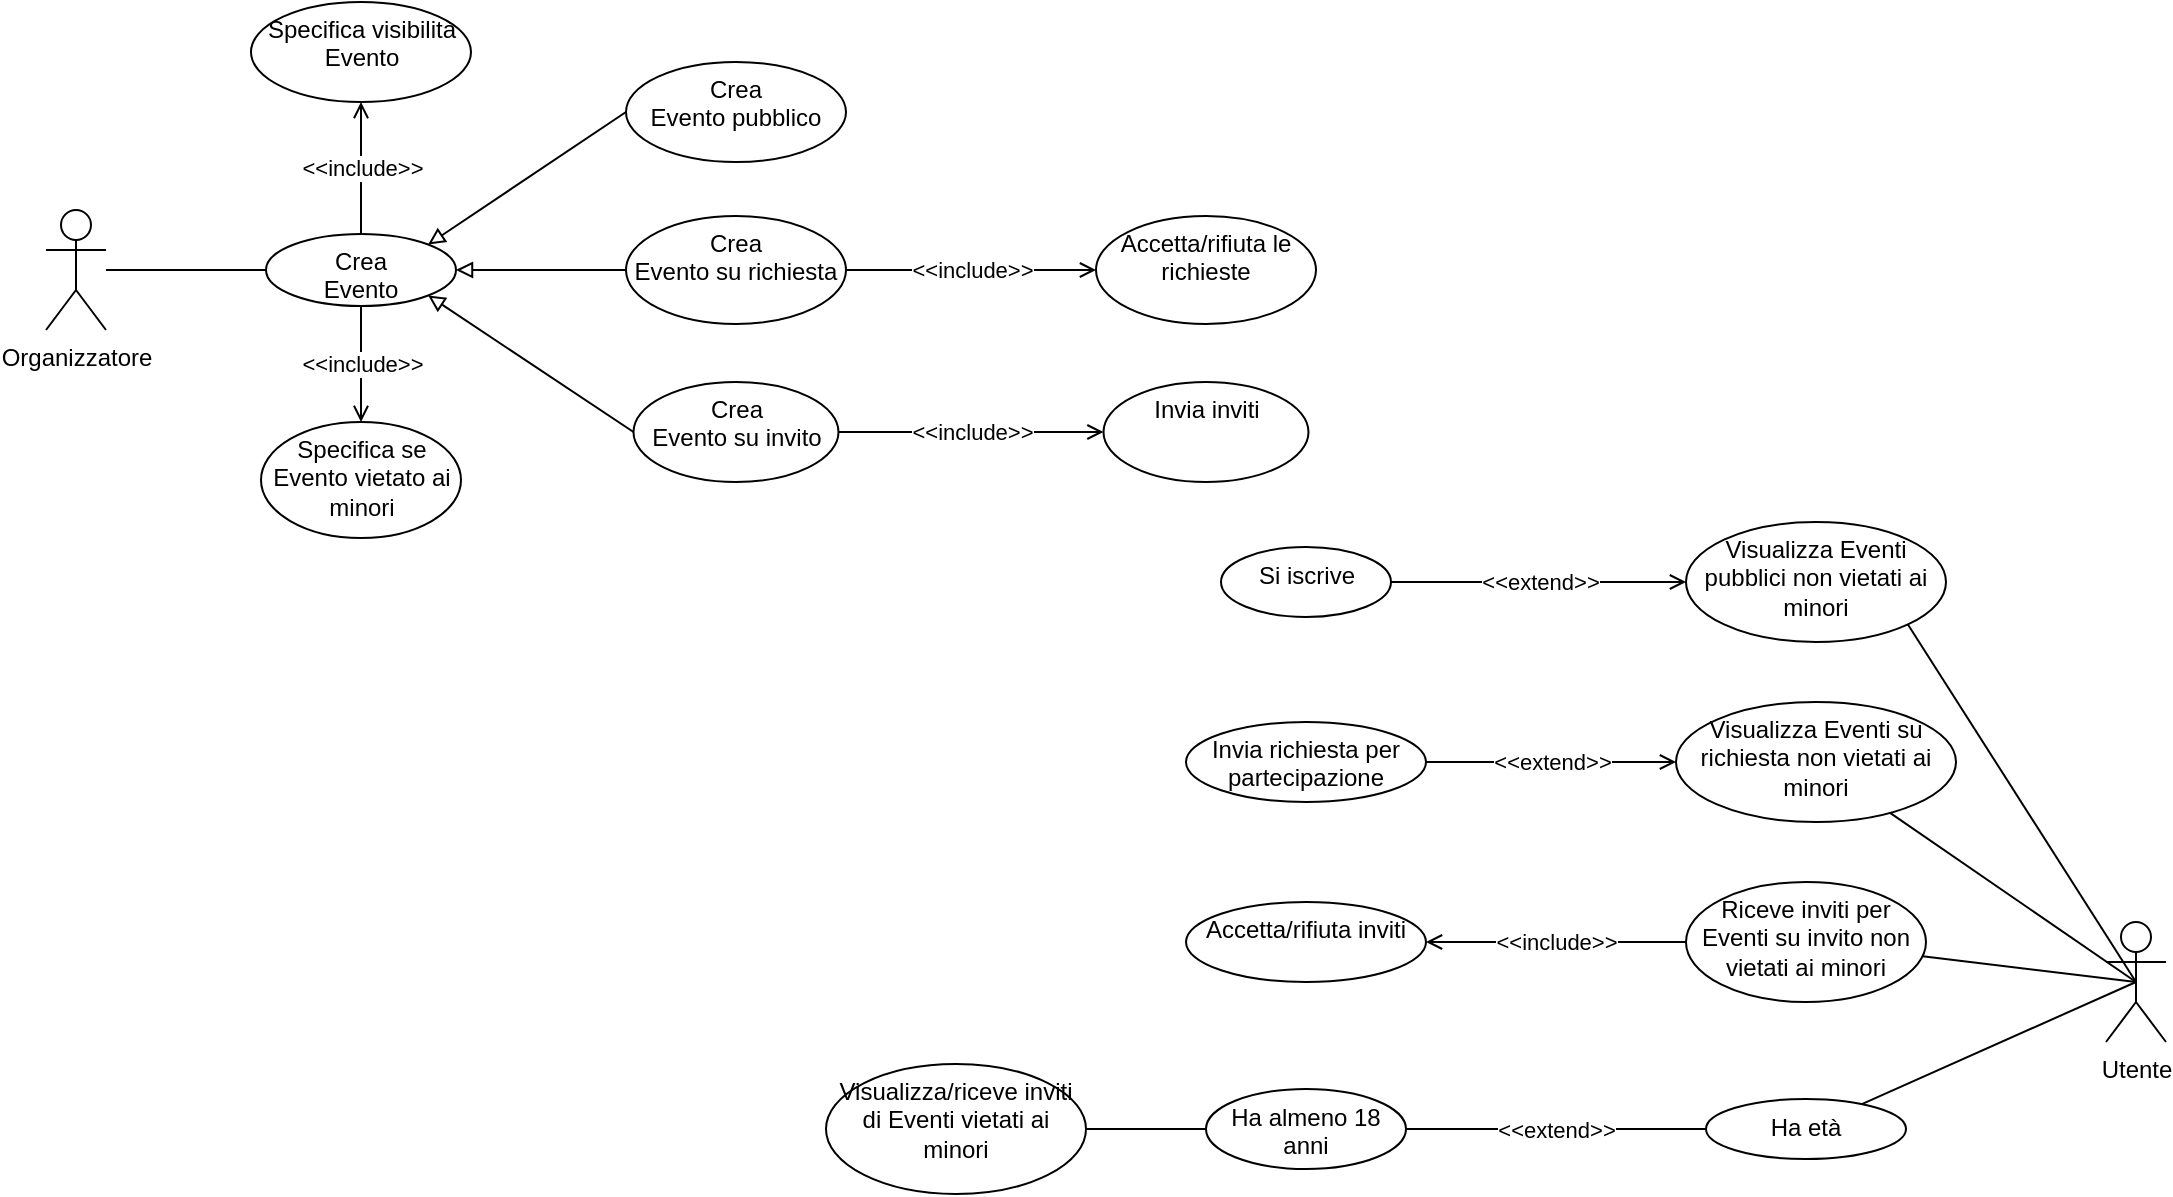 <mxfile version="20.5.1" type="device"><diagram id="lX9XE5KJlZ_C2U49GPRj" name="Page-1"><mxGraphModel dx="2194" dy="1183" grid="1" gridSize="10" guides="1" tooltips="1" connect="1" arrows="1" fold="1" page="1" pageScale="1" pageWidth="1169" pageHeight="827" math="0" shadow="0"><root><mxCell id="0"/><mxCell id="1" parent="0"/><mxCell id="6ETEDe5-5-bqCXJ3CksE-7" style="rounded=0;orthogonalLoop=1;jettySize=auto;html=1;entryX=0;entryY=0.5;entryDx=0;entryDy=0;endArrow=none;endFill=0;" parent="1" source="6ETEDe5-5-bqCXJ3CksE-1" target="6ETEDe5-5-bqCXJ3CksE-6" edge="1"><mxGeometry relative="1" as="geometry"/></mxCell><mxCell id="6ETEDe5-5-bqCXJ3CksE-1" value="Organizzatore" style="shape=umlActor;verticalLabelPosition=bottom;verticalAlign=top;html=1;outlineConnect=0;" parent="1" vertex="1"><mxGeometry x="50" y="194" width="30" height="60" as="geometry"/></mxCell><mxCell id="NgJcIujk_bwcAy1SaLKO-16" value="" style="edgeStyle=none;rounded=0;orthogonalLoop=1;jettySize=auto;html=1;endArrow=none;endFill=0;exitX=0.5;exitY=0.5;exitDx=0;exitDy=0;exitPerimeter=0;entryX=1;entryY=1;entryDx=0;entryDy=0;" edge="1" parent="1" source="6ETEDe5-5-bqCXJ3CksE-5" target="NgJcIujk_bwcAy1SaLKO-15"><mxGeometry relative="1" as="geometry"/></mxCell><mxCell id="6ETEDe5-5-bqCXJ3CksE-5" value="Utente" style="shape=umlActor;verticalLabelPosition=bottom;verticalAlign=top;html=1;outlineConnect=0;" parent="1" vertex="1"><mxGeometry x="1080" y="550" width="30" height="60" as="geometry"/></mxCell><mxCell id="NgJcIujk_bwcAy1SaLKO-2" value="" style="rounded=0;orthogonalLoop=1;jettySize=auto;html=1;endArrow=block;endFill=0;exitX=0;exitY=0.5;exitDx=0;exitDy=0;entryX=1;entryY=0;entryDx=0;entryDy=0;" edge="1" parent="1" source="NgJcIujk_bwcAy1SaLKO-1" target="6ETEDe5-5-bqCXJ3CksE-6"><mxGeometry relative="1" as="geometry"/></mxCell><mxCell id="NgJcIujk_bwcAy1SaLKO-8" value="&amp;lt;&amp;lt;include&amp;gt;&amp;gt;" style="edgeStyle=none;rounded=0;orthogonalLoop=1;jettySize=auto;html=1;endArrow=open;endFill=0;" edge="1" parent="1" source="6ETEDe5-5-bqCXJ3CksE-6" target="NgJcIujk_bwcAy1SaLKO-7"><mxGeometry relative="1" as="geometry"/></mxCell><mxCell id="NgJcIujk_bwcAy1SaLKO-29" value="&amp;lt;&amp;lt;include&amp;gt;&amp;gt;" style="edgeStyle=none;rounded=0;orthogonalLoop=1;jettySize=auto;html=1;endArrow=open;endFill=0;" edge="1" parent="1" source="6ETEDe5-5-bqCXJ3CksE-6" target="NgJcIujk_bwcAy1SaLKO-28"><mxGeometry relative="1" as="geometry"/></mxCell><mxCell id="6ETEDe5-5-bqCXJ3CksE-6" value="Crea&lt;br&gt;Evento" style="ellipse;whiteSpace=wrap;html=1;verticalAlign=top;" parent="1" vertex="1"><mxGeometry x="160" y="206" width="95" height="36" as="geometry"/></mxCell><mxCell id="NgJcIujk_bwcAy1SaLKO-1" value="Crea&lt;br&gt;Evento pubblico" style="ellipse;whiteSpace=wrap;html=1;verticalAlign=top;" vertex="1" parent="1"><mxGeometry x="340" y="120" width="110" height="50" as="geometry"/></mxCell><mxCell id="NgJcIujk_bwcAy1SaLKO-5" value="" style="edgeStyle=none;rounded=0;orthogonalLoop=1;jettySize=auto;html=1;endArrow=block;endFill=0;" edge="1" parent="1" source="NgJcIujk_bwcAy1SaLKO-3" target="6ETEDe5-5-bqCXJ3CksE-6"><mxGeometry relative="1" as="geometry"/></mxCell><mxCell id="NgJcIujk_bwcAy1SaLKO-11" value="&amp;lt;&amp;lt;include&amp;gt;&amp;gt;" style="edgeStyle=none;rounded=0;orthogonalLoop=1;jettySize=auto;html=1;endArrow=open;endFill=0;" edge="1" parent="1" source="NgJcIujk_bwcAy1SaLKO-3" target="NgJcIujk_bwcAy1SaLKO-10"><mxGeometry relative="1" as="geometry"/></mxCell><mxCell id="NgJcIujk_bwcAy1SaLKO-3" value="Crea&lt;br&gt;Evento su richiesta" style="ellipse;whiteSpace=wrap;html=1;verticalAlign=top;" vertex="1" parent="1"><mxGeometry x="340" y="197" width="110" height="54" as="geometry"/></mxCell><mxCell id="NgJcIujk_bwcAy1SaLKO-6" style="edgeStyle=none;rounded=0;orthogonalLoop=1;jettySize=auto;html=1;entryX=1;entryY=1;entryDx=0;entryDy=0;endArrow=block;endFill=0;exitX=0;exitY=0.5;exitDx=0;exitDy=0;" edge="1" parent="1" source="NgJcIujk_bwcAy1SaLKO-4" target="6ETEDe5-5-bqCXJ3CksE-6"><mxGeometry relative="1" as="geometry"/></mxCell><mxCell id="NgJcIujk_bwcAy1SaLKO-13" value="&amp;lt;&amp;lt;include&amp;gt;&amp;gt;" style="edgeStyle=none;rounded=0;orthogonalLoop=1;jettySize=auto;html=1;endArrow=open;endFill=0;" edge="1" parent="1" source="NgJcIujk_bwcAy1SaLKO-4" target="NgJcIujk_bwcAy1SaLKO-12"><mxGeometry relative="1" as="geometry"/></mxCell><mxCell id="NgJcIujk_bwcAy1SaLKO-4" value="Crea&lt;br&gt;Evento su invito" style="ellipse;whiteSpace=wrap;html=1;verticalAlign=top;" vertex="1" parent="1"><mxGeometry x="343.75" y="280" width="102.5" height="50" as="geometry"/></mxCell><mxCell id="NgJcIujk_bwcAy1SaLKO-7" value="Specifica visibilità Evento" style="ellipse;whiteSpace=wrap;html=1;verticalAlign=top;" vertex="1" parent="1"><mxGeometry x="152.5" y="90" width="110" height="50" as="geometry"/></mxCell><mxCell id="NgJcIujk_bwcAy1SaLKO-10" value="Accetta/rifiuta le richieste" style="ellipse;whiteSpace=wrap;html=1;verticalAlign=top;" vertex="1" parent="1"><mxGeometry x="575" y="197" width="110" height="54" as="geometry"/></mxCell><mxCell id="NgJcIujk_bwcAy1SaLKO-12" value="Invia inviti" style="ellipse;whiteSpace=wrap;html=1;verticalAlign=top;" vertex="1" parent="1"><mxGeometry x="578.75" y="280" width="102.5" height="50" as="geometry"/></mxCell><mxCell id="NgJcIujk_bwcAy1SaLKO-22" value="&amp;lt;&amp;lt;extend&amp;gt;&amp;gt;" style="edgeStyle=none;rounded=0;orthogonalLoop=1;jettySize=auto;html=1;endArrow=open;endFill=0;" edge="1" parent="1" source="NgJcIujk_bwcAy1SaLKO-21" target="NgJcIujk_bwcAy1SaLKO-15"><mxGeometry relative="1" as="geometry"/></mxCell><mxCell id="NgJcIujk_bwcAy1SaLKO-15" value="Visualizza Eventi pubblici non vietati ai minori" style="ellipse;whiteSpace=wrap;html=1;verticalAlign=top;" vertex="1" parent="1"><mxGeometry x="870" y="350" width="130" height="60" as="geometry"/></mxCell><mxCell id="NgJcIujk_bwcAy1SaLKO-18" style="edgeStyle=none;rounded=0;orthogonalLoop=1;jettySize=auto;html=1;entryX=0.5;entryY=0.5;entryDx=0;entryDy=0;entryPerimeter=0;endArrow=none;endFill=0;" edge="1" parent="1" source="NgJcIujk_bwcAy1SaLKO-17" target="6ETEDe5-5-bqCXJ3CksE-5"><mxGeometry relative="1" as="geometry"/></mxCell><mxCell id="NgJcIujk_bwcAy1SaLKO-24" value="&amp;lt;&amp;lt;extend&amp;gt;&amp;gt;" style="edgeStyle=none;rounded=0;orthogonalLoop=1;jettySize=auto;html=1;endArrow=open;endFill=0;" edge="1" parent="1" source="NgJcIujk_bwcAy1SaLKO-23" target="NgJcIujk_bwcAy1SaLKO-17"><mxGeometry relative="1" as="geometry"/></mxCell><mxCell id="NgJcIujk_bwcAy1SaLKO-17" value="Visualizza Eventi su richiesta non vietati ai minori" style="ellipse;whiteSpace=wrap;html=1;verticalAlign=top;" vertex="1" parent="1"><mxGeometry x="865" y="440" width="140" height="60" as="geometry"/></mxCell><mxCell id="NgJcIujk_bwcAy1SaLKO-20" style="edgeStyle=none;rounded=0;orthogonalLoop=1;jettySize=auto;html=1;entryX=0.5;entryY=0.5;entryDx=0;entryDy=0;entryPerimeter=0;endArrow=none;endFill=0;" edge="1" parent="1" source="NgJcIujk_bwcAy1SaLKO-19" target="6ETEDe5-5-bqCXJ3CksE-5"><mxGeometry relative="1" as="geometry"/></mxCell><mxCell id="NgJcIujk_bwcAy1SaLKO-26" value="&amp;lt;&amp;lt;include&amp;gt;&amp;gt;" style="edgeStyle=none;rounded=0;orthogonalLoop=1;jettySize=auto;html=1;endArrow=open;endFill=0;" edge="1" parent="1" source="NgJcIujk_bwcAy1SaLKO-19" target="NgJcIujk_bwcAy1SaLKO-25"><mxGeometry relative="1" as="geometry"/></mxCell><mxCell id="NgJcIujk_bwcAy1SaLKO-19" value="Riceve inviti per Eventi su invito non vietati ai minori" style="ellipse;whiteSpace=wrap;html=1;verticalAlign=top;" vertex="1" parent="1"><mxGeometry x="870" y="530" width="120" height="60" as="geometry"/></mxCell><mxCell id="NgJcIujk_bwcAy1SaLKO-21" value="Si iscrive" style="ellipse;whiteSpace=wrap;html=1;verticalAlign=top;" vertex="1" parent="1"><mxGeometry x="637.5" y="362.5" width="85" height="35" as="geometry"/></mxCell><mxCell id="NgJcIujk_bwcAy1SaLKO-23" value="Invia richiesta per partecipazione" style="ellipse;whiteSpace=wrap;html=1;verticalAlign=top;" vertex="1" parent="1"><mxGeometry x="620" y="450" width="120" height="40" as="geometry"/></mxCell><mxCell id="NgJcIujk_bwcAy1SaLKO-25" value="Accetta/rifiuta inviti" style="ellipse;whiteSpace=wrap;html=1;verticalAlign=top;" vertex="1" parent="1"><mxGeometry x="620" y="540" width="120" height="40" as="geometry"/></mxCell><mxCell id="NgJcIujk_bwcAy1SaLKO-28" value="Specifica se Evento vietato ai minori" style="ellipse;whiteSpace=wrap;html=1;verticalAlign=top;" vertex="1" parent="1"><mxGeometry x="157.5" y="300" width="100" height="58" as="geometry"/></mxCell><mxCell id="NgJcIujk_bwcAy1SaLKO-33" style="edgeStyle=none;rounded=0;orthogonalLoop=1;jettySize=auto;html=1;entryX=0.5;entryY=0.5;entryDx=0;entryDy=0;entryPerimeter=0;endArrow=none;endFill=0;" edge="1" parent="1" source="NgJcIujk_bwcAy1SaLKO-32" target="6ETEDe5-5-bqCXJ3CksE-5"><mxGeometry relative="1" as="geometry"/></mxCell><mxCell id="NgJcIujk_bwcAy1SaLKO-32" value="Ha età" style="ellipse;whiteSpace=wrap;html=1;verticalAlign=top;" vertex="1" parent="1"><mxGeometry x="880" y="638.5" width="100" height="30" as="geometry"/></mxCell><mxCell id="NgJcIujk_bwcAy1SaLKO-35" value="&amp;lt;&amp;lt;extend&amp;gt;&amp;gt;" style="edgeStyle=none;rounded=0;orthogonalLoop=1;jettySize=auto;html=1;endArrow=none;endFill=0;" edge="1" parent="1" source="NgJcIujk_bwcAy1SaLKO-34" target="NgJcIujk_bwcAy1SaLKO-32"><mxGeometry relative="1" as="geometry"/></mxCell><mxCell id="NgJcIujk_bwcAy1SaLKO-38" value="" style="edgeStyle=none;rounded=0;orthogonalLoop=1;jettySize=auto;html=1;endArrow=none;endFill=0;" edge="1" parent="1" source="NgJcIujk_bwcAy1SaLKO-34" target="NgJcIujk_bwcAy1SaLKO-36"><mxGeometry relative="1" as="geometry"/></mxCell><mxCell id="NgJcIujk_bwcAy1SaLKO-34" value="Ha almeno 18 anni" style="ellipse;whiteSpace=wrap;html=1;verticalAlign=top;" vertex="1" parent="1"><mxGeometry x="630" y="633.5" width="100" height="40" as="geometry"/></mxCell><mxCell id="NgJcIujk_bwcAy1SaLKO-36" value="Visualizza/riceve inviti di Eventi vietati ai minori" style="ellipse;whiteSpace=wrap;html=1;verticalAlign=top;" vertex="1" parent="1"><mxGeometry x="440" y="621" width="130" height="65" as="geometry"/></mxCell></root></mxGraphModel></diagram></mxfile>